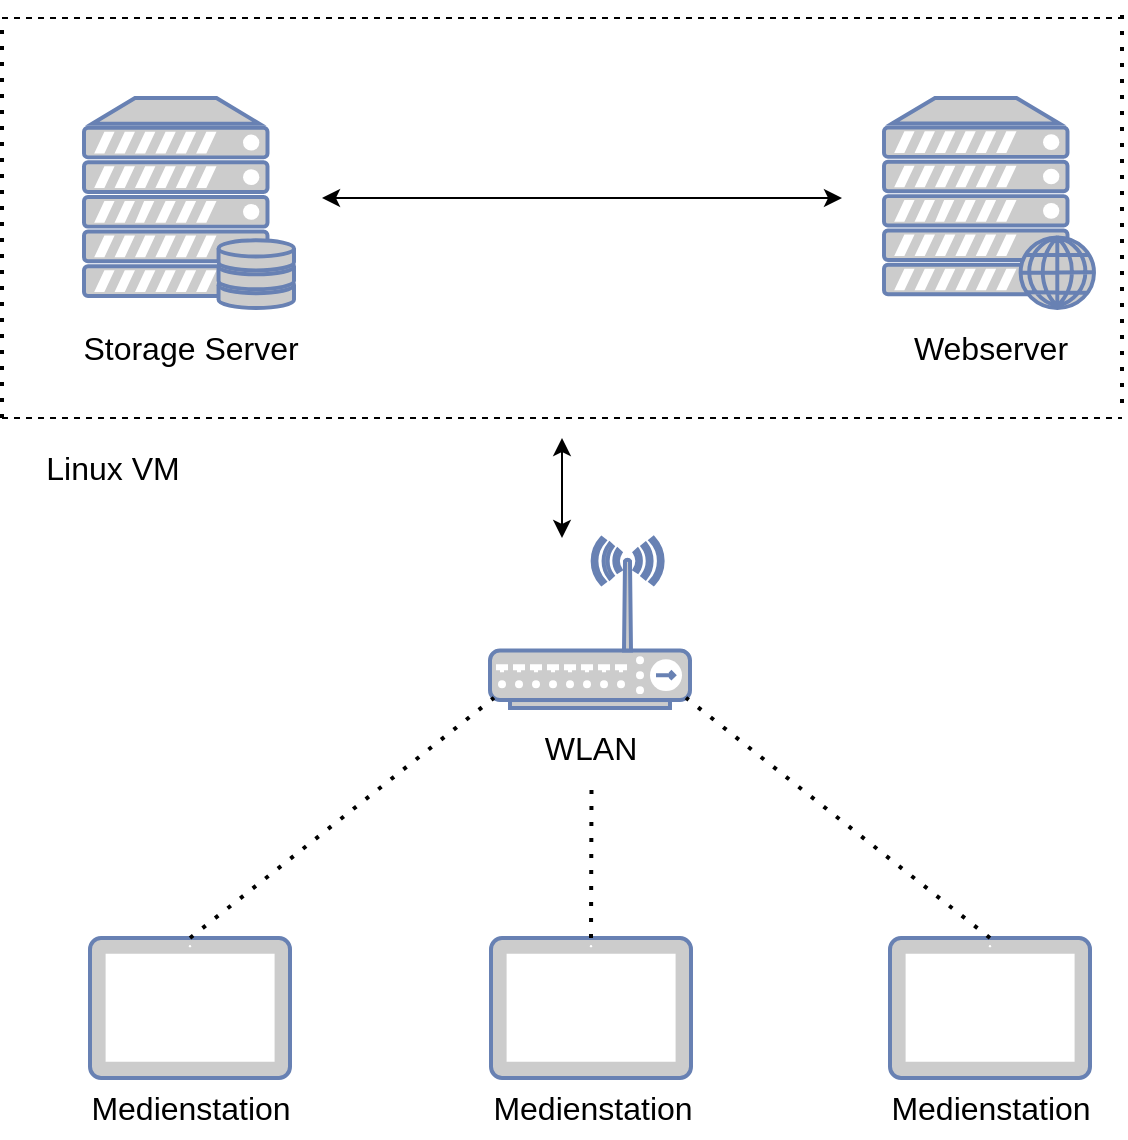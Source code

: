 <mxfile version="24.7.8">
  <diagram name="Seite-1" id="3CO0lrPx8lQ93rWF_y9D">
    <mxGraphModel dx="1235" dy="731" grid="1" gridSize="10" guides="1" tooltips="1" connect="1" arrows="1" fold="1" page="1" pageScale="1" pageWidth="827" pageHeight="1169" math="0" shadow="0">
      <root>
        <mxCell id="0" />
        <mxCell id="1" parent="0" />
        <mxCell id="dMlgyhwWNgjEp_HrVAJh-1" value="" style="fontColor=#0066CC;verticalAlign=top;verticalLabelPosition=bottom;labelPosition=center;align=center;html=1;outlineConnect=0;fillColor=#CCCCCC;strokeColor=#6881B3;gradientColor=none;gradientDirection=north;strokeWidth=2;shape=mxgraph.networks.server_storage;" vertex="1" parent="1">
          <mxGeometry x="161" y="80" width="105" height="105" as="geometry" />
        </mxCell>
        <mxCell id="dMlgyhwWNgjEp_HrVAJh-2" value="" style="fontColor=#0066CC;verticalAlign=top;verticalLabelPosition=bottom;labelPosition=center;align=center;html=1;outlineConnect=0;fillColor=#CCCCCC;strokeColor=#6881B3;gradientColor=none;gradientDirection=north;strokeWidth=2;shape=mxgraph.networks.web_server;" vertex="1" parent="1">
          <mxGeometry x="561" y="80" width="105" height="105" as="geometry" />
        </mxCell>
        <mxCell id="dMlgyhwWNgjEp_HrVAJh-3" value="" style="fontColor=#0066CC;verticalAlign=top;verticalLabelPosition=bottom;labelPosition=center;align=center;html=1;outlineConnect=0;fillColor=#CCCCCC;strokeColor=#6881B3;gradientColor=none;gradientDirection=north;strokeWidth=2;shape=mxgraph.networks.wireless_hub;" vertex="1" parent="1">
          <mxGeometry x="364" y="300" width="100" height="85" as="geometry" />
        </mxCell>
        <mxCell id="dMlgyhwWNgjEp_HrVAJh-4" value="" style="fontColor=#0066CC;verticalAlign=top;verticalLabelPosition=bottom;labelPosition=center;align=center;html=1;outlineConnect=0;fillColor=#CCCCCC;strokeColor=#6881B3;gradientColor=none;gradientDirection=north;strokeWidth=2;shape=mxgraph.networks.tablet;" vertex="1" parent="1">
          <mxGeometry x="164" y="500" width="100" height="70" as="geometry" />
        </mxCell>
        <mxCell id="dMlgyhwWNgjEp_HrVAJh-5" value="" style="fontColor=#0066CC;verticalAlign=top;verticalLabelPosition=bottom;labelPosition=center;align=center;html=1;outlineConnect=0;fillColor=#CCCCCC;strokeColor=#6881B3;gradientColor=none;gradientDirection=north;strokeWidth=2;shape=mxgraph.networks.tablet;" vertex="1" parent="1">
          <mxGeometry x="364.5" y="500" width="100" height="70" as="geometry" />
        </mxCell>
        <mxCell id="dMlgyhwWNgjEp_HrVAJh-6" value="" style="fontColor=#0066CC;verticalAlign=top;verticalLabelPosition=bottom;labelPosition=center;align=center;html=1;outlineConnect=0;fillColor=#CCCCCC;strokeColor=#6881B3;gradientColor=none;gradientDirection=north;strokeWidth=2;shape=mxgraph.networks.tablet;" vertex="1" parent="1">
          <mxGeometry x="564" y="500" width="100" height="70" as="geometry" />
        </mxCell>
        <mxCell id="dMlgyhwWNgjEp_HrVAJh-7" value="&lt;font style=&quot;font-size: 16px;&quot;&gt;Storage Server&lt;/font&gt;" style="text;html=1;align=center;verticalAlign=middle;resizable=0;points=[];autosize=1;strokeColor=none;fillColor=none;" vertex="1" parent="1">
          <mxGeometry x="148.5" y="190" width="130" height="30" as="geometry" />
        </mxCell>
        <mxCell id="dMlgyhwWNgjEp_HrVAJh-8" value="&lt;font style=&quot;font-size: 16px;&quot;&gt;Webserver&lt;/font&gt;" style="text;html=1;align=center;verticalAlign=middle;resizable=0;points=[];autosize=1;strokeColor=none;fillColor=none;" vertex="1" parent="1">
          <mxGeometry x="563.5" y="190" width="100" height="30" as="geometry" />
        </mxCell>
        <mxCell id="dMlgyhwWNgjEp_HrVAJh-10" value="&lt;font style=&quot;font-size: 16px;&quot;&gt;WLAN&lt;/font&gt;" style="text;html=1;align=center;verticalAlign=middle;resizable=0;points=[];autosize=1;strokeColor=none;fillColor=none;" vertex="1" parent="1">
          <mxGeometry x="379" y="390" width="70" height="30" as="geometry" />
        </mxCell>
        <mxCell id="dMlgyhwWNgjEp_HrVAJh-11" value="" style="endArrow=none;dashed=1;html=1;rounded=0;" edge="1" parent="1">
          <mxGeometry width="50" height="50" relative="1" as="geometry">
            <mxPoint x="120" y="40" as="sourcePoint" />
            <mxPoint x="680" y="40" as="targetPoint" />
          </mxGeometry>
        </mxCell>
        <mxCell id="dMlgyhwWNgjEp_HrVAJh-12" value="" style="endArrow=none;dashed=1;html=1;rounded=0;" edge="1" parent="1">
          <mxGeometry width="50" height="50" relative="1" as="geometry">
            <mxPoint x="120" y="240" as="sourcePoint" />
            <mxPoint x="680" y="240" as="targetPoint" />
          </mxGeometry>
        </mxCell>
        <mxCell id="dMlgyhwWNgjEp_HrVAJh-13" value="" style="endArrow=none;dashed=1;html=1;dashPattern=1 3;strokeWidth=2;rounded=0;" edge="1" parent="1">
          <mxGeometry width="50" height="50" relative="1" as="geometry">
            <mxPoint x="120" y="240" as="sourcePoint" />
            <mxPoint x="120" y="40" as="targetPoint" />
          </mxGeometry>
        </mxCell>
        <mxCell id="dMlgyhwWNgjEp_HrVAJh-14" value="" style="endArrow=none;dashed=1;html=1;dashPattern=1 3;strokeWidth=2;rounded=0;" edge="1" parent="1">
          <mxGeometry width="50" height="50" relative="1" as="geometry">
            <mxPoint x="680" y="232.5" as="sourcePoint" />
            <mxPoint x="680" y="32.5" as="targetPoint" />
          </mxGeometry>
        </mxCell>
        <mxCell id="dMlgyhwWNgjEp_HrVAJh-15" value="" style="endArrow=classic;startArrow=classic;html=1;rounded=0;" edge="1" parent="1">
          <mxGeometry width="50" height="50" relative="1" as="geometry">
            <mxPoint x="280" y="130" as="sourcePoint" />
            <mxPoint x="540" y="130" as="targetPoint" />
          </mxGeometry>
        </mxCell>
        <mxCell id="dMlgyhwWNgjEp_HrVAJh-17" value="&lt;font style=&quot;font-size: 16px;&quot;&gt;Linux VM&lt;/font&gt;" style="text;html=1;align=center;verticalAlign=middle;resizable=0;points=[];autosize=1;strokeColor=none;fillColor=none;" vertex="1" parent="1">
          <mxGeometry x="130" y="250" width="90" height="30" as="geometry" />
        </mxCell>
        <mxCell id="dMlgyhwWNgjEp_HrVAJh-18" value="&lt;font style=&quot;font-size: 16px;&quot;&gt;Medienstation&lt;/font&gt;" style="text;html=1;align=center;verticalAlign=middle;resizable=0;points=[];autosize=1;strokeColor=none;fillColor=none;" vertex="1" parent="1">
          <mxGeometry x="154" y="570" width="120" height="30" as="geometry" />
        </mxCell>
        <mxCell id="dMlgyhwWNgjEp_HrVAJh-19" value="&lt;font style=&quot;font-size: 16px;&quot;&gt;Medienstation&lt;/font&gt;" style="text;html=1;align=center;verticalAlign=middle;resizable=0;points=[];autosize=1;strokeColor=none;fillColor=none;" vertex="1" parent="1">
          <mxGeometry x="354.5" y="570" width="120" height="30" as="geometry" />
        </mxCell>
        <mxCell id="dMlgyhwWNgjEp_HrVAJh-20" value="&lt;font style=&quot;font-size: 16px;&quot;&gt;Medienstation&lt;/font&gt;" style="text;html=1;align=center;verticalAlign=middle;resizable=0;points=[];autosize=1;strokeColor=none;fillColor=none;" vertex="1" parent="1">
          <mxGeometry x="554" y="570" width="120" height="30" as="geometry" />
        </mxCell>
        <mxCell id="dMlgyhwWNgjEp_HrVAJh-21" value="" style="endArrow=none;dashed=1;html=1;dashPattern=1 3;strokeWidth=2;rounded=0;entryX=0.02;entryY=0.94;entryDx=0;entryDy=0;entryPerimeter=0;exitX=0.5;exitY=0;exitDx=0;exitDy=0;exitPerimeter=0;" edge="1" parent="1" source="dMlgyhwWNgjEp_HrVAJh-4" target="dMlgyhwWNgjEp_HrVAJh-3">
          <mxGeometry width="50" height="50" relative="1" as="geometry">
            <mxPoint x="290" y="480" as="sourcePoint" />
            <mxPoint x="340" y="430" as="targetPoint" />
          </mxGeometry>
        </mxCell>
        <mxCell id="dMlgyhwWNgjEp_HrVAJh-22" value="" style="endArrow=none;dashed=1;html=1;dashPattern=1 3;strokeWidth=2;rounded=0;entryX=0.98;entryY=0.94;entryDx=0;entryDy=0;entryPerimeter=0;exitX=0.5;exitY=0;exitDx=0;exitDy=0;exitPerimeter=0;" edge="1" parent="1" source="dMlgyhwWNgjEp_HrVAJh-6" target="dMlgyhwWNgjEp_HrVAJh-3">
          <mxGeometry width="50" height="50" relative="1" as="geometry">
            <mxPoint x="680" y="450" as="sourcePoint" />
            <mxPoint x="730" y="400" as="targetPoint" />
          </mxGeometry>
        </mxCell>
        <mxCell id="dMlgyhwWNgjEp_HrVAJh-24" value="" style="endArrow=none;dashed=1;html=1;dashPattern=1 3;strokeWidth=2;rounded=0;entryX=0.511;entryY=1;entryDx=0;entryDy=0;entryPerimeter=0;exitX=0.5;exitY=0;exitDx=0;exitDy=0;exitPerimeter=0;" edge="1" parent="1" source="dMlgyhwWNgjEp_HrVAJh-5" target="dMlgyhwWNgjEp_HrVAJh-10">
          <mxGeometry width="50" height="50" relative="1" as="geometry">
            <mxPoint x="360" y="490" as="sourcePoint" />
            <mxPoint x="410" y="440" as="targetPoint" />
          </mxGeometry>
        </mxCell>
        <mxCell id="dMlgyhwWNgjEp_HrVAJh-27" value="" style="endArrow=classic;startArrow=classic;html=1;rounded=0;" edge="1" parent="1">
          <mxGeometry width="50" height="50" relative="1" as="geometry">
            <mxPoint x="400" y="300" as="sourcePoint" />
            <mxPoint x="400" y="250" as="targetPoint" />
          </mxGeometry>
        </mxCell>
      </root>
    </mxGraphModel>
  </diagram>
</mxfile>
